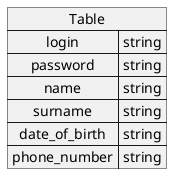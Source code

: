 @startuml
map Table {
 login => string
 password => string
 name => string
 surname => string
 date_of_birth => string
 phone_number => string
}
@enduml
